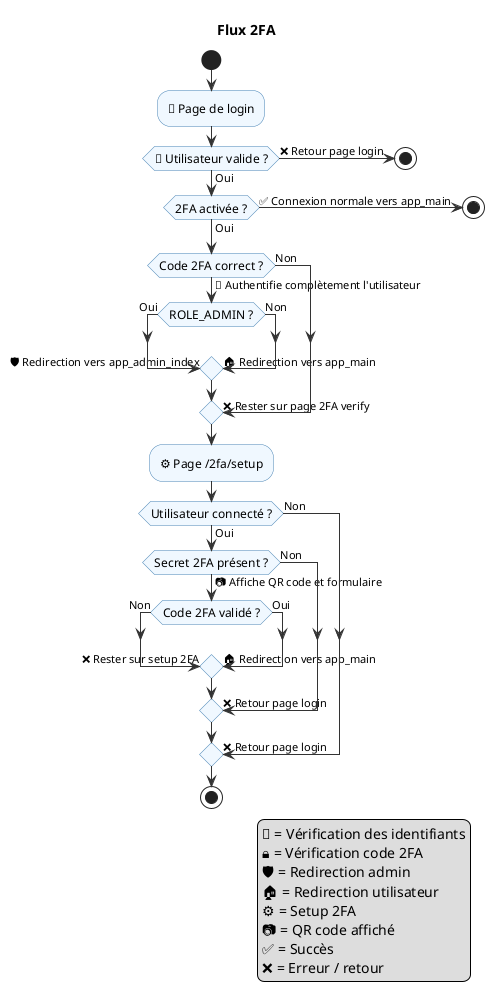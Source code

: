 @startuml
title Flux 2FA

skinparam activity {
  FontName Arial
  FontSize 12
  ArrowColor #333333
  BackgroundColor #F0F8FF
  BorderColor #4682B4
}

start

' ======================
' Login
' ======================
:📝 Page de login;

if (🔑 Utilisateur valide ?) then (Non)
  ->❌ Retour page login;
  stop
else (Oui)
  if (2FA activée ?) then (Non)
    ->✅ Connexion normale vers app_main;
    stop
  else (Oui)
    ->🔒 Redirection vers page 2FA verify;
  endif
endif

' ======================
' 2FA Verify
' ======================
if (Code 2FA correct ?) then (Non)
  ->❌ Rester sur page 2FA verify;
else (Oui)
  ->👤 Authentifie complètement l'utilisateur;
  if (ROLE_ADMIN ?) then (Oui)
    ->🛡️ Redirection vers app_admin_index;
  else (Non)
    ->🏠 Redirection vers app_main;
  endif
endif

' ======================
' Setup 2FA
' ======================
:⚙️ Page /2fa/setup;

if (Utilisateur connecté ?) then (Non)
  ->❌ Retour page login;
else (Oui)
  if (Secret 2FA présent ?) then (Non)
    ->❌ Retour page login;
  else (Oui)
    ->📷 Affiche QR code et formulaire;
    if (Code 2FA validé ?) then (Non)
      ->❌ Rester sur setup 2FA;
    else (Oui)
      ->✅ Active 2FA pour l'utilisateur;
      ->🏠 Redirection vers app_main;
    endif
  endif
endif

stop

' ======================
' Légende
' ======================
legend right
  🔑 = Vérification des identifiants
  🔒 = Vérification code 2FA
  🛡️ = Redirection admin
  🏠 = Redirection utilisateur
  ⚙️ = Setup 2FA
  📷 = QR code affiché
  ✅ = Succès
  ❌ = Erreur / retour
endlegend

@enduml
